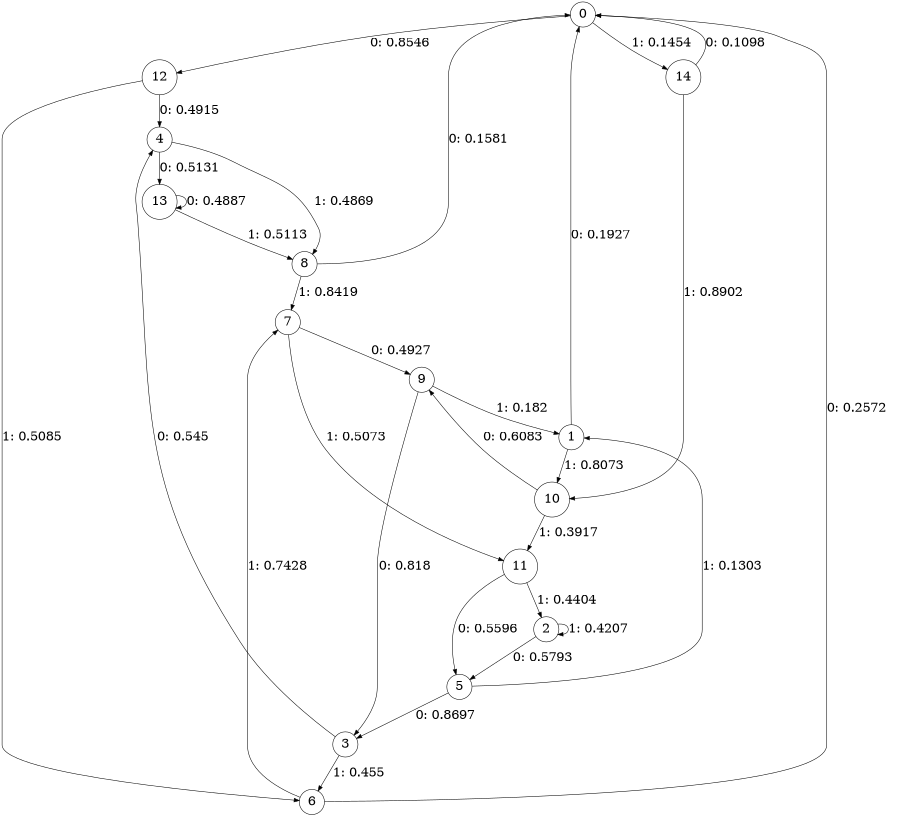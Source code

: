 digraph "ch10concat_phase3_L4" {
size = "6,8.5";
ratio = "fill";
node [shape = circle];
node [fontsize = 24];
edge [fontsize = 24];
0 -> 12 [label = "0: 0.8546   "];
0 -> 14 [label = "1: 0.1454   "];
1 -> 0 [label = "0: 0.1927   "];
1 -> 10 [label = "1: 0.8073   "];
2 -> 5 [label = "0: 0.5793   "];
2 -> 2 [label = "1: 0.4207   "];
3 -> 4 [label = "0: 0.545    "];
3 -> 6 [label = "1: 0.455    "];
4 -> 13 [label = "0: 0.5131   "];
4 -> 8 [label = "1: 0.4869   "];
5 -> 3 [label = "0: 0.8697   "];
5 -> 1 [label = "1: 0.1303   "];
6 -> 0 [label = "0: 0.2572   "];
6 -> 7 [label = "1: 0.7428   "];
7 -> 9 [label = "0: 0.4927   "];
7 -> 11 [label = "1: 0.5073   "];
8 -> 0 [label = "0: 0.1581   "];
8 -> 7 [label = "1: 0.8419   "];
9 -> 3 [label = "0: 0.818    "];
9 -> 1 [label = "1: 0.182    "];
10 -> 9 [label = "0: 0.6083   "];
10 -> 11 [label = "1: 0.3917   "];
11 -> 5 [label = "0: 0.5596   "];
11 -> 2 [label = "1: 0.4404   "];
12 -> 4 [label = "0: 0.4915   "];
12 -> 6 [label = "1: 0.5085   "];
13 -> 13 [label = "0: 0.4887   "];
13 -> 8 [label = "1: 0.5113   "];
14 -> 0 [label = "0: 0.1098   "];
14 -> 10 [label = "1: 0.8902   "];
}